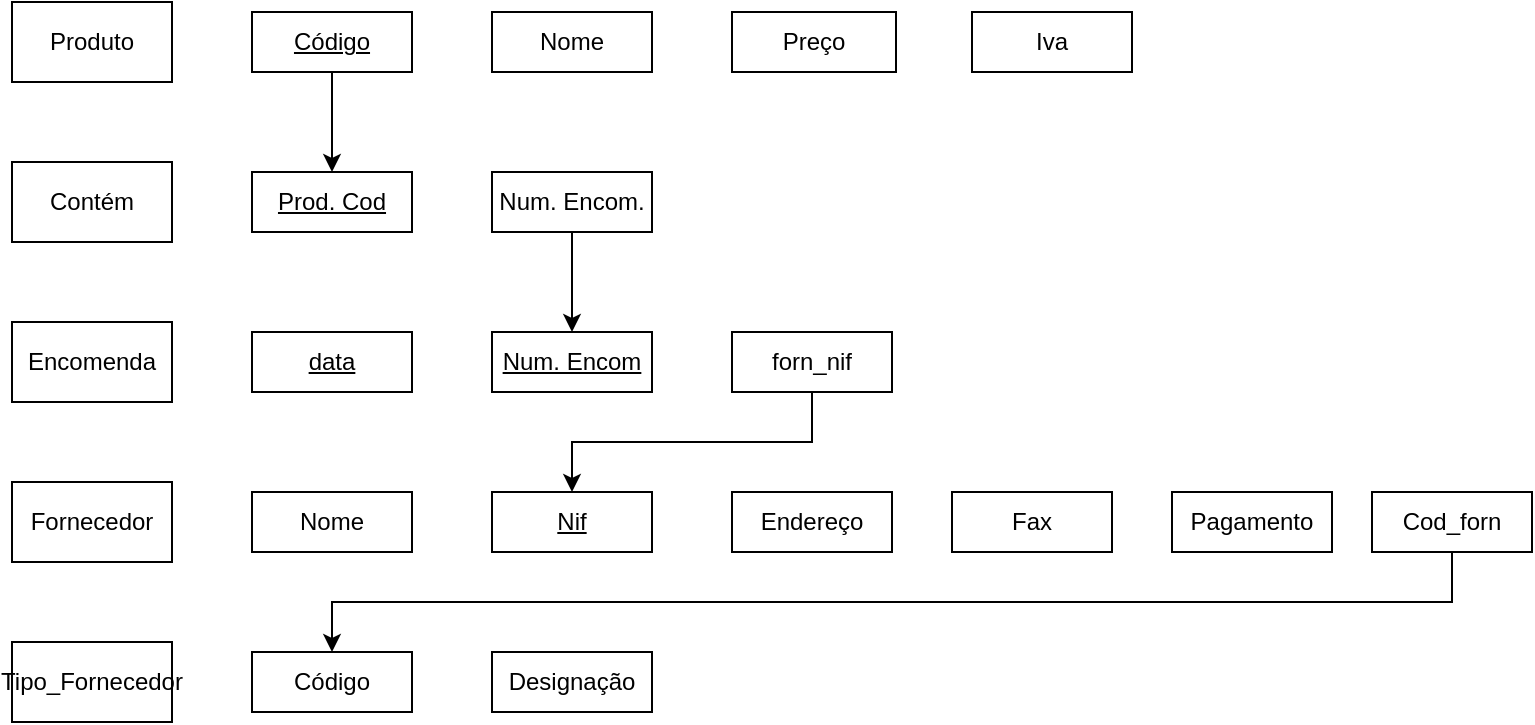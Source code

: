 <mxfile version="12.8.5" type="google"><diagram id="pMXA3xhTDNYxf6kujyfv" name="Page-1"><mxGraphModel dx="1422" dy="794" grid="1" gridSize="10" guides="1" tooltips="1" connect="1" arrows="1" fold="1" page="1" pageScale="1" pageWidth="827" pageHeight="1169" math="0" shadow="0"><root><mxCell id="0"/><mxCell id="1" parent="0"/><mxCell id="c0LVE9qFfPrRdq5qzSLh-1" value="Produto" style="rounded=0;whiteSpace=wrap;html=1;" vertex="1" parent="1"><mxGeometry x="40" y="40" width="80" height="40" as="geometry"/></mxCell><mxCell id="c0LVE9qFfPrRdq5qzSLh-2" value="Contém" style="rounded=0;whiteSpace=wrap;html=1;" vertex="1" parent="1"><mxGeometry x="40" y="120" width="80" height="40" as="geometry"/></mxCell><mxCell id="c0LVE9qFfPrRdq5qzSLh-3" value="Encomenda" style="rounded=0;whiteSpace=wrap;html=1;" vertex="1" parent="1"><mxGeometry x="40" y="200" width="80" height="40" as="geometry"/></mxCell><mxCell id="c0LVE9qFfPrRdq5qzSLh-4" value="Fornecedor" style="rounded=0;whiteSpace=wrap;html=1;" vertex="1" parent="1"><mxGeometry x="40" y="280" width="80" height="40" as="geometry"/></mxCell><mxCell id="c0LVE9qFfPrRdq5qzSLh-5" value="Tipo_Fornecedor" style="rounded=0;whiteSpace=wrap;html=1;" vertex="1" parent="1"><mxGeometry x="40" y="360" width="80" height="40" as="geometry"/></mxCell><mxCell id="c0LVE9qFfPrRdq5qzSLh-22" value="" style="edgeStyle=orthogonalEdgeStyle;rounded=0;orthogonalLoop=1;jettySize=auto;html=1;" edge="1" parent="1" source="c0LVE9qFfPrRdq5qzSLh-6" target="c0LVE9qFfPrRdq5qzSLh-7"><mxGeometry relative="1" as="geometry"/></mxCell><mxCell id="c0LVE9qFfPrRdq5qzSLh-6" value="&lt;u&gt;Código&lt;/u&gt;" style="rounded=0;whiteSpace=wrap;html=1;" vertex="1" parent="1"><mxGeometry x="160" y="45" width="80" height="30" as="geometry"/></mxCell><mxCell id="c0LVE9qFfPrRdq5qzSLh-7" value="&lt;u&gt;Prod. Cod&lt;/u&gt;" style="rounded=0;whiteSpace=wrap;html=1;" vertex="1" parent="1"><mxGeometry x="160" y="125" width="80" height="30" as="geometry"/></mxCell><mxCell id="c0LVE9qFfPrRdq5qzSLh-8" value="&lt;u&gt;data&lt;/u&gt;" style="rounded=0;whiteSpace=wrap;html=1;" vertex="1" parent="1"><mxGeometry x="160" y="205" width="80" height="30" as="geometry"/></mxCell><mxCell id="c0LVE9qFfPrRdq5qzSLh-9" value="Código" style="rounded=0;whiteSpace=wrap;html=1;" vertex="1" parent="1"><mxGeometry x="160" y="365" width="80" height="30" as="geometry"/></mxCell><mxCell id="c0LVE9qFfPrRdq5qzSLh-10" value="Nome" style="rounded=0;whiteSpace=wrap;html=1;" vertex="1" parent="1"><mxGeometry x="160" y="285" width="80" height="30" as="geometry"/></mxCell><mxCell id="c0LVE9qFfPrRdq5qzSLh-23" value="" style="edgeStyle=orthogonalEdgeStyle;rounded=0;orthogonalLoop=1;jettySize=auto;html=1;" edge="1" parent="1" source="c0LVE9qFfPrRdq5qzSLh-11" target="c0LVE9qFfPrRdq5qzSLh-16"><mxGeometry relative="1" as="geometry"/></mxCell><mxCell id="c0LVE9qFfPrRdq5qzSLh-11" value="Num. Encom." style="rounded=0;whiteSpace=wrap;html=1;" vertex="1" parent="1"><mxGeometry x="280" y="125" width="80" height="30" as="geometry"/></mxCell><mxCell id="c0LVE9qFfPrRdq5qzSLh-25" value="" style="edgeStyle=orthogonalEdgeStyle;rounded=0;orthogonalLoop=1;jettySize=auto;html=1;entryX=0.5;entryY=0;entryDx=0;entryDy=0;exitX=0.5;exitY=1;exitDx=0;exitDy=0;" edge="1" parent="1" source="c0LVE9qFfPrRdq5qzSLh-12" target="c0LVE9qFfPrRdq5qzSLh-13"><mxGeometry relative="1" as="geometry"><Array as="points"><mxPoint x="440" y="260"/><mxPoint x="320" y="260"/></Array></mxGeometry></mxCell><mxCell id="c0LVE9qFfPrRdq5qzSLh-12" value="forn_nif" style="rounded=0;whiteSpace=wrap;html=1;" vertex="1" parent="1"><mxGeometry x="400" y="205" width="80" height="30" as="geometry"/></mxCell><mxCell id="c0LVE9qFfPrRdq5qzSLh-13" value="&lt;u&gt;Nif&lt;/u&gt;" style="rounded=0;whiteSpace=wrap;html=1;" vertex="1" parent="1"><mxGeometry x="280" y="285" width="80" height="30" as="geometry"/></mxCell><mxCell id="c0LVE9qFfPrRdq5qzSLh-14" value="Designação" style="rounded=0;whiteSpace=wrap;html=1;" vertex="1" parent="1"><mxGeometry x="280" y="365" width="80" height="30" as="geometry"/></mxCell><mxCell id="c0LVE9qFfPrRdq5qzSLh-15" value="Nome" style="rounded=0;whiteSpace=wrap;html=1;" vertex="1" parent="1"><mxGeometry x="280" y="45" width="80" height="30" as="geometry"/></mxCell><mxCell id="c0LVE9qFfPrRdq5qzSLh-16" value="&lt;u&gt;Num. Encom&lt;/u&gt;" style="rounded=0;whiteSpace=wrap;html=1;" vertex="1" parent="1"><mxGeometry x="280" y="205" width="80" height="30" as="geometry"/></mxCell><mxCell id="c0LVE9qFfPrRdq5qzSLh-17" value="Endereço" style="rounded=0;whiteSpace=wrap;html=1;" vertex="1" parent="1"><mxGeometry x="400" y="285" width="80" height="30" as="geometry"/></mxCell><mxCell id="c0LVE9qFfPrRdq5qzSLh-19" value="&lt;span style=&quot;color: rgba(0 , 0 , 0 , 0) ; font-family: monospace ; font-size: 0px ; white-space: nowrap&quot;&gt;%3CmxGraphModel%3E%3Croot%3E%3CmxCell%20id%3D%220%22%2F%3E%3CmxCell%20id%3D%221%22%20parent%3D%220%22%2F%3E%3CmxCell%20id%3D%222%22%20value%3D%22%22%20style%3D%22rounded%3D0%3BwhiteSpace%3Dwrap%3Bhtml%3D1%3B%22%20vertex%3D%221%22%20parent%3D%221%22%3E%3CmxGeometry%20x%3D%22360%22%20y%3D%22125%22%20width%3D%22120%22%20height%3D%2230%22%20as%3D%22geometry%22%2F%3E%3C%2FmxCell%3E%3C%2Froot%3E%3C%2FmxGraphModel%3E&lt;/span&gt;Fax&lt;span style=&quot;color: rgba(0 , 0 , 0 , 0) ; font-family: monospace ; font-size: 0px ; white-space: nowrap&quot;&gt;%3CmxGraphModel%3E%3Croot%3E%3CmxCell%20id%3D%220%22%2F%3E%3CmxCell%20id%3D%221%22%20parent%3D%220%22%2F%3E%3CmxCell%20id%3D%222%22%20value%3D%22%22%20style%3D%22rounded%3D0%3BwhiteSpace%3Dwrap%3Bhtml%3D1%3B%22%20vertex%3D%221%22%20parent%3D%221%22%3E%3CmxGeometry%20x%3D%22360%22%20y%3D%22125%22%20width%3D%22120%22%20height%3D%2230%22%20as%3D%22geometry%22%2F%3E%3C%2FmxCell%3E%3C%2Froot%3E%3C%2FmxGraphModel%3E&lt;/span&gt;" style="rounded=0;whiteSpace=wrap;html=1;" vertex="1" parent="1"><mxGeometry x="510" y="285" width="80" height="30" as="geometry"/></mxCell><mxCell id="c0LVE9qFfPrRdq5qzSLh-20" value="Iva" style="rounded=0;whiteSpace=wrap;html=1;" vertex="1" parent="1"><mxGeometry x="520" y="45" width="80" height="30" as="geometry"/></mxCell><mxCell id="c0LVE9qFfPrRdq5qzSLh-21" value="Preço" style="rounded=0;whiteSpace=wrap;html=1;" vertex="1" parent="1"><mxGeometry x="400" y="45" width="82" height="30" as="geometry"/></mxCell><mxCell id="c0LVE9qFfPrRdq5qzSLh-24" value="Pagamento" style="rounded=0;whiteSpace=wrap;html=1;" vertex="1" parent="1"><mxGeometry x="620" y="285" width="80" height="30" as="geometry"/></mxCell><mxCell id="c0LVE9qFfPrRdq5qzSLh-29" value="" style="edgeStyle=orthogonalEdgeStyle;rounded=0;orthogonalLoop=1;jettySize=auto;html=1;entryX=0.5;entryY=0;entryDx=0;entryDy=0;" edge="1" parent="1" source="c0LVE9qFfPrRdq5qzSLh-27" target="c0LVE9qFfPrRdq5qzSLh-9"><mxGeometry relative="1" as="geometry"><mxPoint x="760" y="395" as="targetPoint"/><Array as="points"><mxPoint x="760" y="340"/><mxPoint x="200" y="340"/></Array></mxGeometry></mxCell><mxCell id="c0LVE9qFfPrRdq5qzSLh-27" value="Cod_forn" style="rounded=0;whiteSpace=wrap;html=1;" vertex="1" parent="1"><mxGeometry x="720" y="285" width="80" height="30" as="geometry"/></mxCell></root></mxGraphModel></diagram></mxfile>